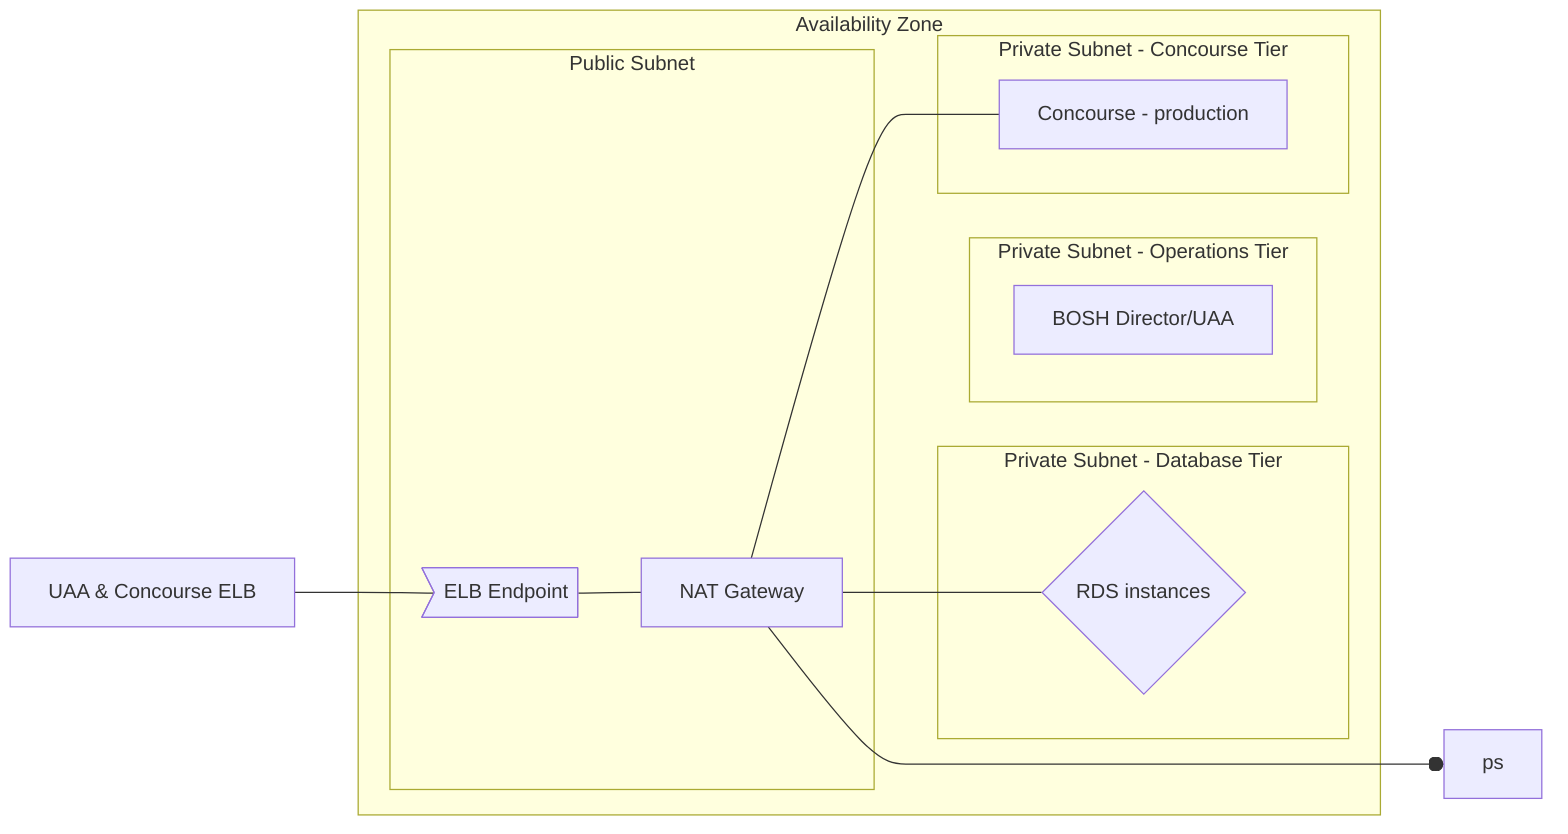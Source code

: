 %% title: 10-1.3 Tooling Availability Zone
%% description: Section 10 - System Environment - 0-1.3 Tooling Availability Zone
graph LR
  subgraph Availability Zone
    subgraph Public Subnet
      nat["NAT Gateway"]
      elb-endpoint>"ELB Endpoint"]
    end
    subgraph Private Subnet - Operations Tier
      ops["BOSH Director/UAA"]
    end
    subgraph Private Subnet - Database Tier
      rds{"RDS instances"}
    end
    subgraph Private Subnet - Concourse Tier
      concourse["Concourse - production"]
    end
  end
  ops-elb["UAA & Concourse ELB"]

  ops-elb---elb-endpoint

  elb-endpoint---nat
  nat---ops
  nat---rds
  nat---concourse